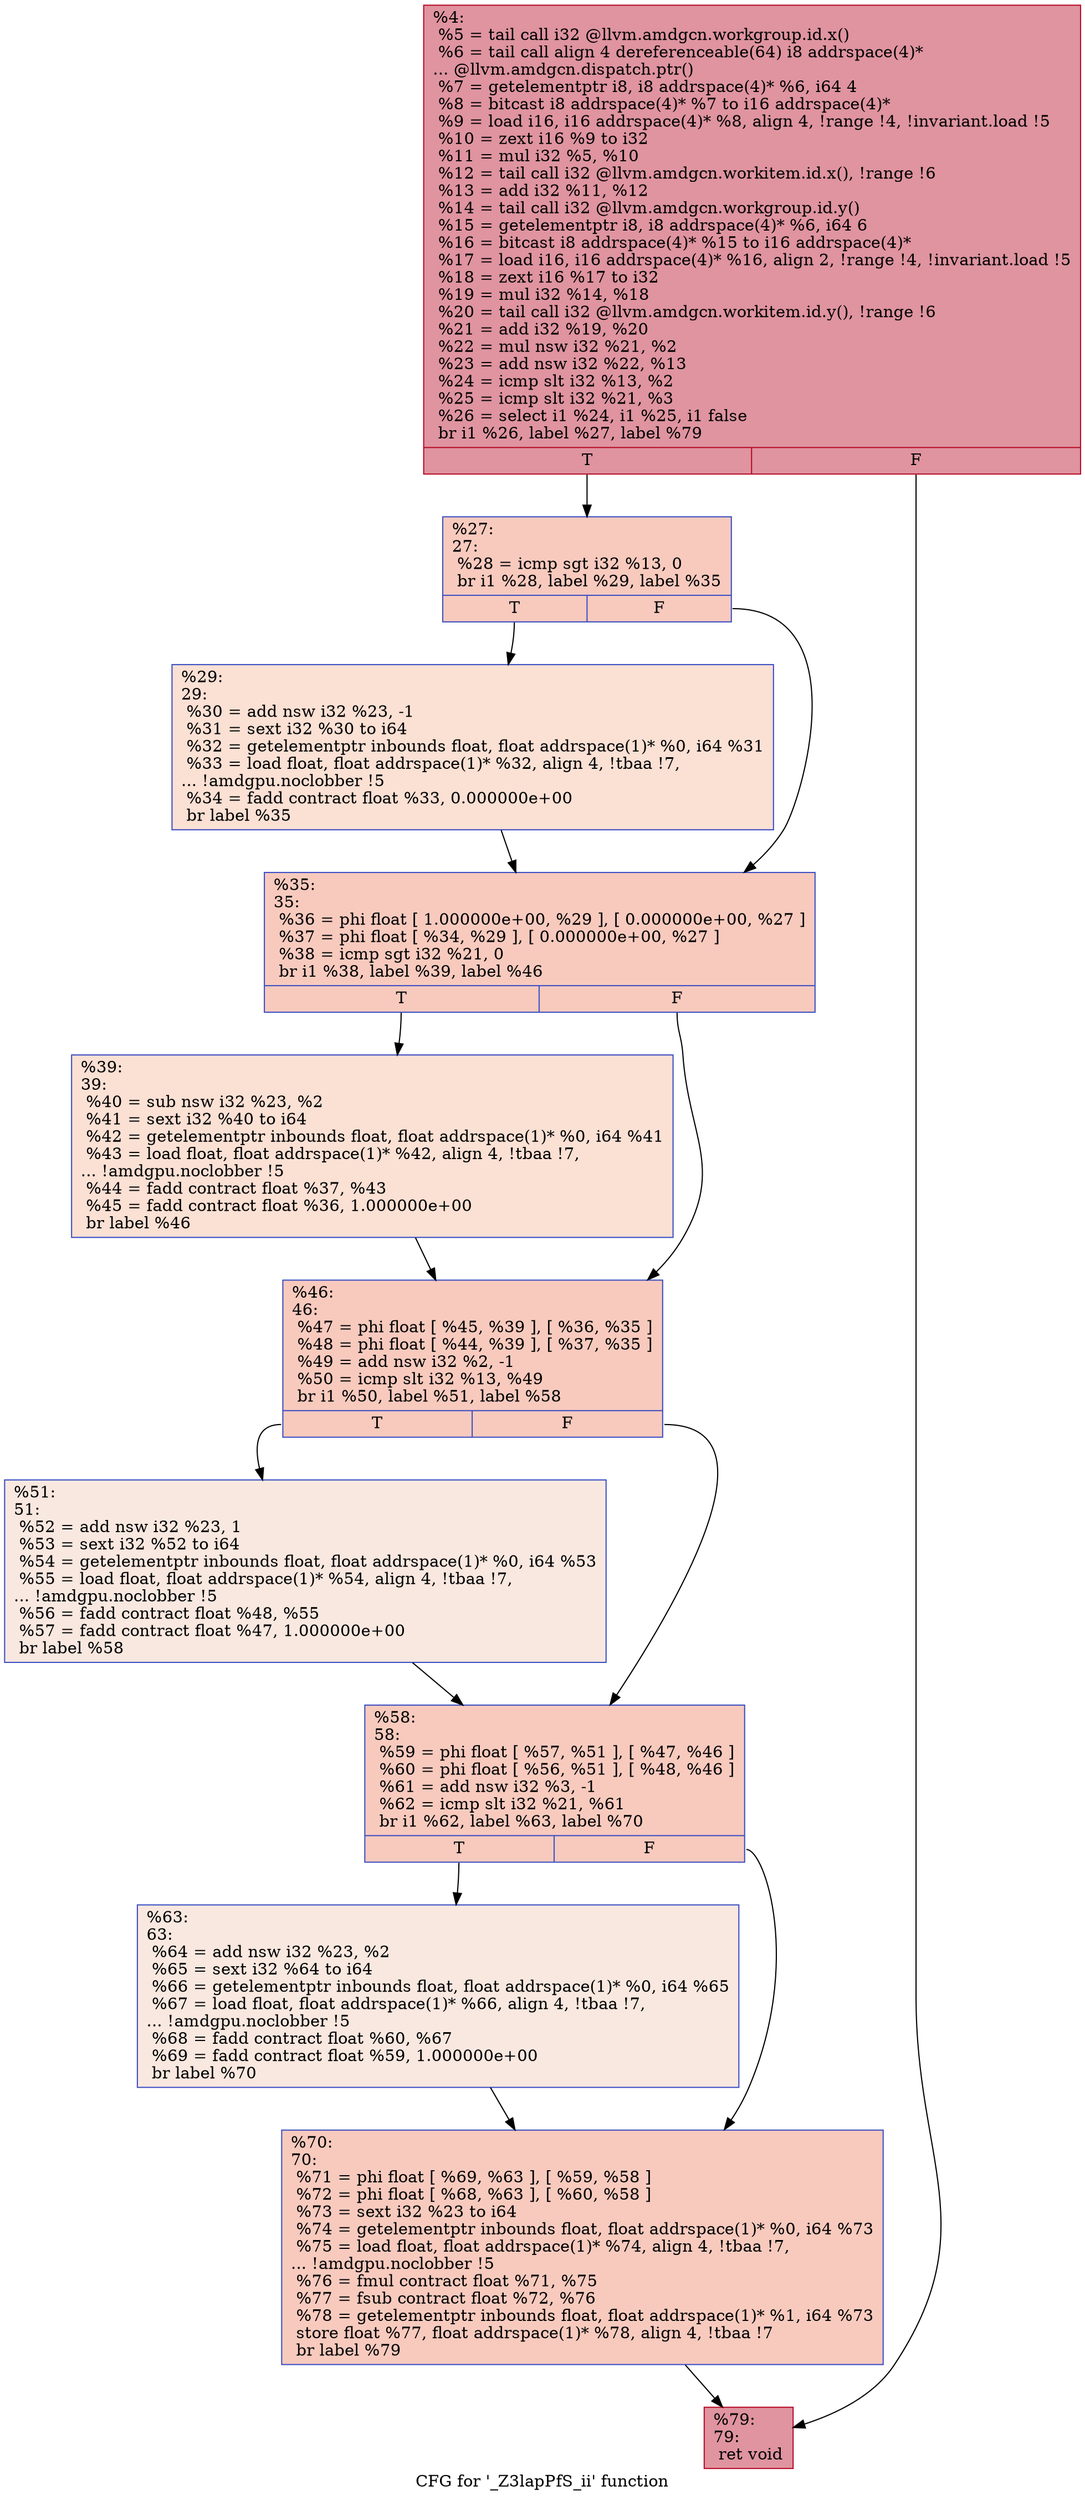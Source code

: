 digraph "CFG for '_Z3lapPfS_ii' function" {
	label="CFG for '_Z3lapPfS_ii' function";

	Node0x593ec90 [shape=record,color="#b70d28ff", style=filled, fillcolor="#b70d2870",label="{%4:\l  %5 = tail call i32 @llvm.amdgcn.workgroup.id.x()\l  %6 = tail call align 4 dereferenceable(64) i8 addrspace(4)*\l... @llvm.amdgcn.dispatch.ptr()\l  %7 = getelementptr i8, i8 addrspace(4)* %6, i64 4\l  %8 = bitcast i8 addrspace(4)* %7 to i16 addrspace(4)*\l  %9 = load i16, i16 addrspace(4)* %8, align 4, !range !4, !invariant.load !5\l  %10 = zext i16 %9 to i32\l  %11 = mul i32 %5, %10\l  %12 = tail call i32 @llvm.amdgcn.workitem.id.x(), !range !6\l  %13 = add i32 %11, %12\l  %14 = tail call i32 @llvm.amdgcn.workgroup.id.y()\l  %15 = getelementptr i8, i8 addrspace(4)* %6, i64 6\l  %16 = bitcast i8 addrspace(4)* %15 to i16 addrspace(4)*\l  %17 = load i16, i16 addrspace(4)* %16, align 2, !range !4, !invariant.load !5\l  %18 = zext i16 %17 to i32\l  %19 = mul i32 %14, %18\l  %20 = tail call i32 @llvm.amdgcn.workitem.id.y(), !range !6\l  %21 = add i32 %19, %20\l  %22 = mul nsw i32 %21, %2\l  %23 = add nsw i32 %22, %13\l  %24 = icmp slt i32 %13, %2\l  %25 = icmp slt i32 %21, %3\l  %26 = select i1 %24, i1 %25, i1 false\l  br i1 %26, label %27, label %79\l|{<s0>T|<s1>F}}"];
	Node0x593ec90:s0 -> Node0x5942860;
	Node0x593ec90:s1 -> Node0x59428f0;
	Node0x5942860 [shape=record,color="#3d50c3ff", style=filled, fillcolor="#ef886b70",label="{%27:\l27:                                               \l  %28 = icmp sgt i32 %13, 0\l  br i1 %28, label %29, label %35\l|{<s0>T|<s1>F}}"];
	Node0x5942860:s0 -> Node0x5942af0;
	Node0x5942860:s1 -> Node0x5942b40;
	Node0x5942af0 [shape=record,color="#3d50c3ff", style=filled, fillcolor="#f7b99e70",label="{%29:\l29:                                               \l  %30 = add nsw i32 %23, -1\l  %31 = sext i32 %30 to i64\l  %32 = getelementptr inbounds float, float addrspace(1)* %0, i64 %31\l  %33 = load float, float addrspace(1)* %32, align 4, !tbaa !7,\l... !amdgpu.noclobber !5\l  %34 = fadd contract float %33, 0.000000e+00\l  br label %35\l}"];
	Node0x5942af0 -> Node0x5942b40;
	Node0x5942b40 [shape=record,color="#3d50c3ff", style=filled, fillcolor="#ef886b70",label="{%35:\l35:                                               \l  %36 = phi float [ 1.000000e+00, %29 ], [ 0.000000e+00, %27 ]\l  %37 = phi float [ %34, %29 ], [ 0.000000e+00, %27 ]\l  %38 = icmp sgt i32 %21, 0\l  br i1 %38, label %39, label %46\l|{<s0>T|<s1>F}}"];
	Node0x5942b40:s0 -> Node0x5943ee0;
	Node0x5942b40:s1 -> Node0x5943f70;
	Node0x5943ee0 [shape=record,color="#3d50c3ff", style=filled, fillcolor="#f7b99e70",label="{%39:\l39:                                               \l  %40 = sub nsw i32 %23, %2\l  %41 = sext i32 %40 to i64\l  %42 = getelementptr inbounds float, float addrspace(1)* %0, i64 %41\l  %43 = load float, float addrspace(1)* %42, align 4, !tbaa !7,\l... !amdgpu.noclobber !5\l  %44 = fadd contract float %37, %43\l  %45 = fadd contract float %36, 1.000000e+00\l  br label %46\l}"];
	Node0x5943ee0 -> Node0x5943f70;
	Node0x5943f70 [shape=record,color="#3d50c3ff", style=filled, fillcolor="#ef886b70",label="{%46:\l46:                                               \l  %47 = phi float [ %45, %39 ], [ %36, %35 ]\l  %48 = phi float [ %44, %39 ], [ %37, %35 ]\l  %49 = add nsw i32 %2, -1\l  %50 = icmp slt i32 %13, %49\l  br i1 %50, label %51, label %58\l|{<s0>T|<s1>F}}"];
	Node0x5943f70:s0 -> Node0x5944ce0;
	Node0x5943f70:s1 -> Node0x5944d30;
	Node0x5944ce0 [shape=record,color="#3d50c3ff", style=filled, fillcolor="#f1ccb870",label="{%51:\l51:                                               \l  %52 = add nsw i32 %23, 1\l  %53 = sext i32 %52 to i64\l  %54 = getelementptr inbounds float, float addrspace(1)* %0, i64 %53\l  %55 = load float, float addrspace(1)* %54, align 4, !tbaa !7,\l... !amdgpu.noclobber !5\l  %56 = fadd contract float %48, %55\l  %57 = fadd contract float %47, 1.000000e+00\l  br label %58\l}"];
	Node0x5944ce0 -> Node0x5944d30;
	Node0x5944d30 [shape=record,color="#3d50c3ff", style=filled, fillcolor="#ef886b70",label="{%58:\l58:                                               \l  %59 = phi float [ %57, %51 ], [ %47, %46 ]\l  %60 = phi float [ %56, %51 ], [ %48, %46 ]\l  %61 = add nsw i32 %3, -1\l  %62 = icmp slt i32 %21, %61\l  br i1 %62, label %63, label %70\l|{<s0>T|<s1>F}}"];
	Node0x5944d30:s0 -> Node0x5945490;
	Node0x5944d30:s1 -> Node0x59454e0;
	Node0x5945490 [shape=record,color="#3d50c3ff", style=filled, fillcolor="#f1ccb870",label="{%63:\l63:                                               \l  %64 = add nsw i32 %23, %2\l  %65 = sext i32 %64 to i64\l  %66 = getelementptr inbounds float, float addrspace(1)* %0, i64 %65\l  %67 = load float, float addrspace(1)* %66, align 4, !tbaa !7,\l... !amdgpu.noclobber !5\l  %68 = fadd contract float %60, %67\l  %69 = fadd contract float %59, 1.000000e+00\l  br label %70\l}"];
	Node0x5945490 -> Node0x59454e0;
	Node0x59454e0 [shape=record,color="#3d50c3ff", style=filled, fillcolor="#ef886b70",label="{%70:\l70:                                               \l  %71 = phi float [ %69, %63 ], [ %59, %58 ]\l  %72 = phi float [ %68, %63 ], [ %60, %58 ]\l  %73 = sext i32 %23 to i64\l  %74 = getelementptr inbounds float, float addrspace(1)* %0, i64 %73\l  %75 = load float, float addrspace(1)* %74, align 4, !tbaa !7,\l... !amdgpu.noclobber !5\l  %76 = fmul contract float %71, %75\l  %77 = fsub contract float %72, %76\l  %78 = getelementptr inbounds float, float addrspace(1)* %1, i64 %73\l  store float %77, float addrspace(1)* %78, align 4, !tbaa !7\l  br label %79\l}"];
	Node0x59454e0 -> Node0x59428f0;
	Node0x59428f0 [shape=record,color="#b70d28ff", style=filled, fillcolor="#b70d2870",label="{%79:\l79:                                               \l  ret void\l}"];
}
